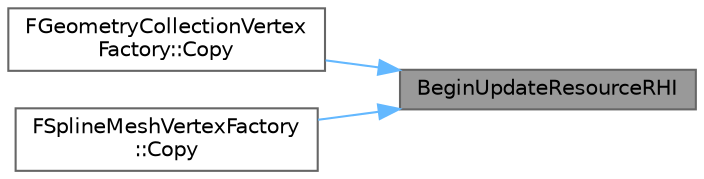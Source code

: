 digraph "BeginUpdateResourceRHI"
{
 // INTERACTIVE_SVG=YES
 // LATEX_PDF_SIZE
  bgcolor="transparent";
  edge [fontname=Helvetica,fontsize=10,labelfontname=Helvetica,labelfontsize=10];
  node [fontname=Helvetica,fontsize=10,shape=box,height=0.2,width=0.4];
  rankdir="RL";
  Node1 [id="Node000001",label="BeginUpdateResourceRHI",height=0.2,width=0.4,color="gray40", fillcolor="grey60", style="filled", fontcolor="black",tooltip="Sends a message to the rendering thread to update a resource."];
  Node1 -> Node2 [id="edge1_Node000001_Node000002",dir="back",color="steelblue1",style="solid",tooltip=" "];
  Node2 [id="Node000002",label="FGeometryCollectionVertex\lFactory::Copy",height=0.2,width=0.4,color="grey40", fillcolor="white", style="filled",URL="$da/d8d/structFGeometryCollectionVertexFactory.html#af0669281475fb1c67f0b0b446ba0f55a",tooltip=" "];
  Node1 -> Node3 [id="edge2_Node000001_Node000003",dir="back",color="steelblue1",style="solid",tooltip=" "];
  Node3 [id="Node000003",label="FSplineMeshVertexFactory\l::Copy",height=0.2,width=0.4,color="grey40", fillcolor="white", style="filled",URL="$d6/d70/structFSplineMeshVertexFactory.html#afa0465de0bf8e0f763833df27422e531",tooltip="Copy the data from another vertex factory."];
}
